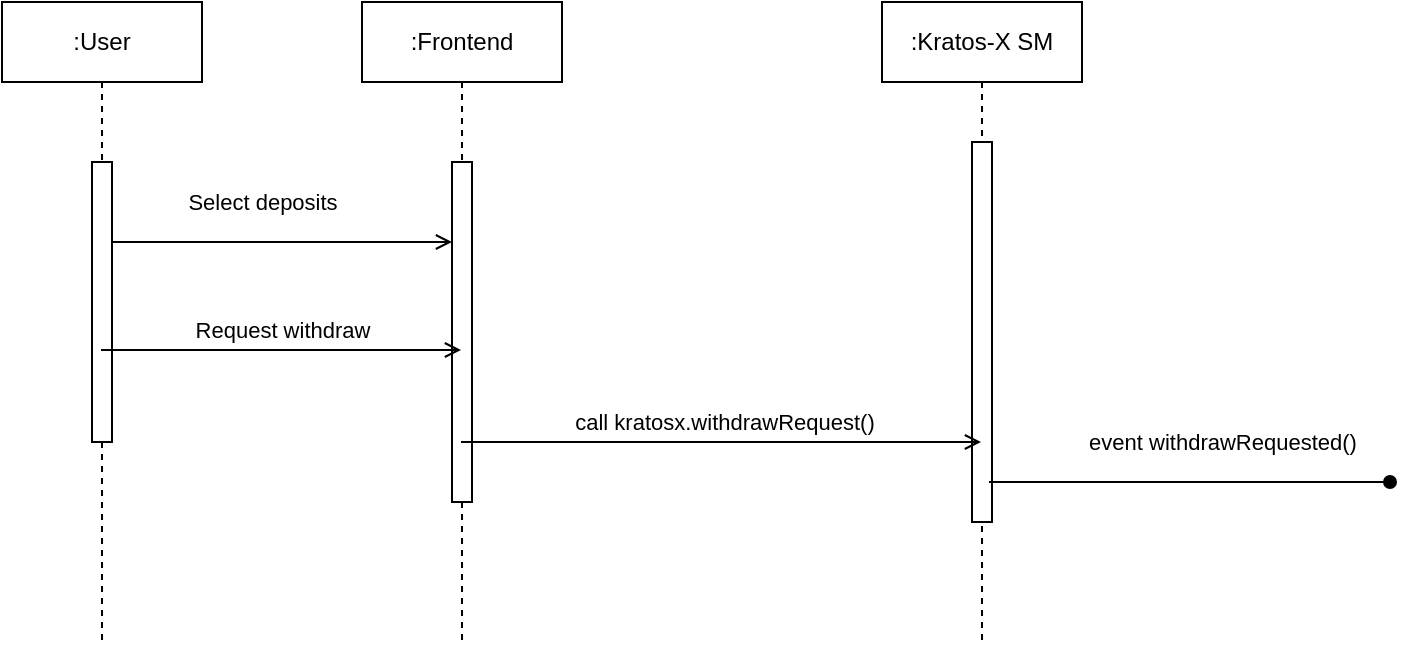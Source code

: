 <mxfile version="21.7.2" type="device">
  <diagram name="Page-1" id="2YBvvXClWsGukQMizWep">
    <mxGraphModel dx="1434" dy="774" grid="1" gridSize="10" guides="1" tooltips="1" connect="1" arrows="1" fold="1" page="1" pageScale="1" pageWidth="850" pageHeight="1100" math="0" shadow="0">
      <root>
        <mxCell id="0" />
        <mxCell id="1" parent="0" />
        <mxCell id="8C4lQhhiwzmuUXidtTxT-1" value=":User" style="shape=umlLifeline;perimeter=lifelinePerimeter;whiteSpace=wrap;html=1;container=0;dropTarget=0;collapsible=0;recursiveResize=0;outlineConnect=0;portConstraint=eastwest;newEdgeStyle={&quot;edgeStyle&quot;:&quot;elbowEdgeStyle&quot;,&quot;elbow&quot;:&quot;vertical&quot;,&quot;curved&quot;:0,&quot;rounded&quot;:0};" vertex="1" parent="1">
          <mxGeometry x="40" y="40" width="100" height="320" as="geometry" />
        </mxCell>
        <mxCell id="8C4lQhhiwzmuUXidtTxT-2" value="" style="html=1;points=[];perimeter=orthogonalPerimeter;outlineConnect=0;targetShapes=umlLifeline;portConstraint=eastwest;newEdgeStyle={&quot;edgeStyle&quot;:&quot;elbowEdgeStyle&quot;,&quot;elbow&quot;:&quot;vertical&quot;,&quot;curved&quot;:0,&quot;rounded&quot;:0};" vertex="1" parent="8C4lQhhiwzmuUXidtTxT-1">
          <mxGeometry x="45" y="80" width="10" height="140" as="geometry" />
        </mxCell>
        <mxCell id="8C4lQhhiwzmuUXidtTxT-3" value=":Frontend" style="shape=umlLifeline;perimeter=lifelinePerimeter;whiteSpace=wrap;html=1;container=0;dropTarget=0;collapsible=0;recursiveResize=0;outlineConnect=0;portConstraint=eastwest;newEdgeStyle={&quot;edgeStyle&quot;:&quot;elbowEdgeStyle&quot;,&quot;elbow&quot;:&quot;vertical&quot;,&quot;curved&quot;:0,&quot;rounded&quot;:0};" vertex="1" parent="1">
          <mxGeometry x="220" y="40" width="100" height="320" as="geometry" />
        </mxCell>
        <mxCell id="8C4lQhhiwzmuUXidtTxT-4" value="" style="html=1;points=[];perimeter=orthogonalPerimeter;outlineConnect=0;targetShapes=umlLifeline;portConstraint=eastwest;newEdgeStyle={&quot;edgeStyle&quot;:&quot;elbowEdgeStyle&quot;,&quot;elbow&quot;:&quot;vertical&quot;,&quot;curved&quot;:0,&quot;rounded&quot;:0};" vertex="1" parent="8C4lQhhiwzmuUXidtTxT-3">
          <mxGeometry x="45" y="80" width="10" height="170" as="geometry" />
        </mxCell>
        <mxCell id="8C4lQhhiwzmuUXidtTxT-9" value=":Kratos-X SM" style="shape=umlLifeline;perimeter=lifelinePerimeter;whiteSpace=wrap;html=1;container=0;dropTarget=0;collapsible=0;recursiveResize=0;outlineConnect=0;portConstraint=eastwest;newEdgeStyle={&quot;edgeStyle&quot;:&quot;elbowEdgeStyle&quot;,&quot;elbow&quot;:&quot;vertical&quot;,&quot;curved&quot;:0,&quot;rounded&quot;:0};" vertex="1" parent="1">
          <mxGeometry x="480" y="40" width="100" height="320" as="geometry" />
        </mxCell>
        <mxCell id="8C4lQhhiwzmuUXidtTxT-10" value="" style="html=1;points=[];perimeter=orthogonalPerimeter;outlineConnect=0;targetShapes=umlLifeline;portConstraint=eastwest;newEdgeStyle={&quot;edgeStyle&quot;:&quot;elbowEdgeStyle&quot;,&quot;elbow&quot;:&quot;vertical&quot;,&quot;curved&quot;:0,&quot;rounded&quot;:0};" vertex="1" parent="8C4lQhhiwzmuUXidtTxT-9">
          <mxGeometry x="45" y="70" width="10" height="190" as="geometry" />
        </mxCell>
        <mxCell id="8C4lQhhiwzmuUXidtTxT-11" value="" style="endArrow=open;html=1;rounded=0;endFill=0;" edge="1" parent="1">
          <mxGeometry width="50" height="50" relative="1" as="geometry">
            <mxPoint x="95" y="160" as="sourcePoint" />
            <mxPoint x="265" y="160" as="targetPoint" />
          </mxGeometry>
        </mxCell>
        <mxCell id="8C4lQhhiwzmuUXidtTxT-12" value="Select deposits" style="edgeLabel;html=1;align=center;verticalAlign=middle;resizable=0;points=[];" vertex="1" connectable="0" parent="8C4lQhhiwzmuUXidtTxT-11">
          <mxGeometry x="-0.329" y="-3" relative="1" as="geometry">
            <mxPoint x="18" y="-23" as="offset" />
          </mxGeometry>
        </mxCell>
        <mxCell id="8C4lQhhiwzmuUXidtTxT-13" value="" style="endArrow=open;html=1;rounded=0;endFill=0;" edge="1" parent="1">
          <mxGeometry width="50" height="50" relative="1" as="geometry">
            <mxPoint x="89.5" y="214" as="sourcePoint" />
            <mxPoint x="269.5" y="214" as="targetPoint" />
          </mxGeometry>
        </mxCell>
        <mxCell id="8C4lQhhiwzmuUXidtTxT-14" value="Request withdraw" style="edgeLabel;html=1;align=center;verticalAlign=middle;resizable=0;points=[];" vertex="1" connectable="0" parent="8C4lQhhiwzmuUXidtTxT-13">
          <mxGeometry x="0.306" y="-1" relative="1" as="geometry">
            <mxPoint x="-27" y="-11" as="offset" />
          </mxGeometry>
        </mxCell>
        <mxCell id="8C4lQhhiwzmuUXidtTxT-15" value="" style="endArrow=open;html=1;rounded=0;endFill=0;" edge="1" parent="1" target="8C4lQhhiwzmuUXidtTxT-9">
          <mxGeometry width="50" height="50" relative="1" as="geometry">
            <mxPoint x="269.5" y="260" as="sourcePoint" />
            <mxPoint x="480" y="260" as="targetPoint" />
          </mxGeometry>
        </mxCell>
        <mxCell id="8C4lQhhiwzmuUXidtTxT-16" value="call kratosx.withdrawRequest()" style="edgeLabel;html=1;align=center;verticalAlign=middle;resizable=0;points=[];" vertex="1" connectable="0" parent="8C4lQhhiwzmuUXidtTxT-15">
          <mxGeometry x="0.129" y="1" relative="1" as="geometry">
            <mxPoint x="-16" y="-9" as="offset" />
          </mxGeometry>
        </mxCell>
        <mxCell id="8C4lQhhiwzmuUXidtTxT-17" value="" style="endArrow=oval;html=1;rounded=0;endFill=1;" edge="1" parent="1">
          <mxGeometry width="50" height="50" relative="1" as="geometry">
            <mxPoint x="533.5" y="280" as="sourcePoint" />
            <mxPoint x="734" y="280" as="targetPoint" />
          </mxGeometry>
        </mxCell>
        <mxCell id="8C4lQhhiwzmuUXidtTxT-18" value="event withdrawRequested()" style="edgeLabel;html=1;align=center;verticalAlign=middle;resizable=0;points=[];" vertex="1" connectable="0" parent="8C4lQhhiwzmuUXidtTxT-17">
          <mxGeometry x="0.026" relative="1" as="geometry">
            <mxPoint x="13" y="-20" as="offset" />
          </mxGeometry>
        </mxCell>
      </root>
    </mxGraphModel>
  </diagram>
</mxfile>
